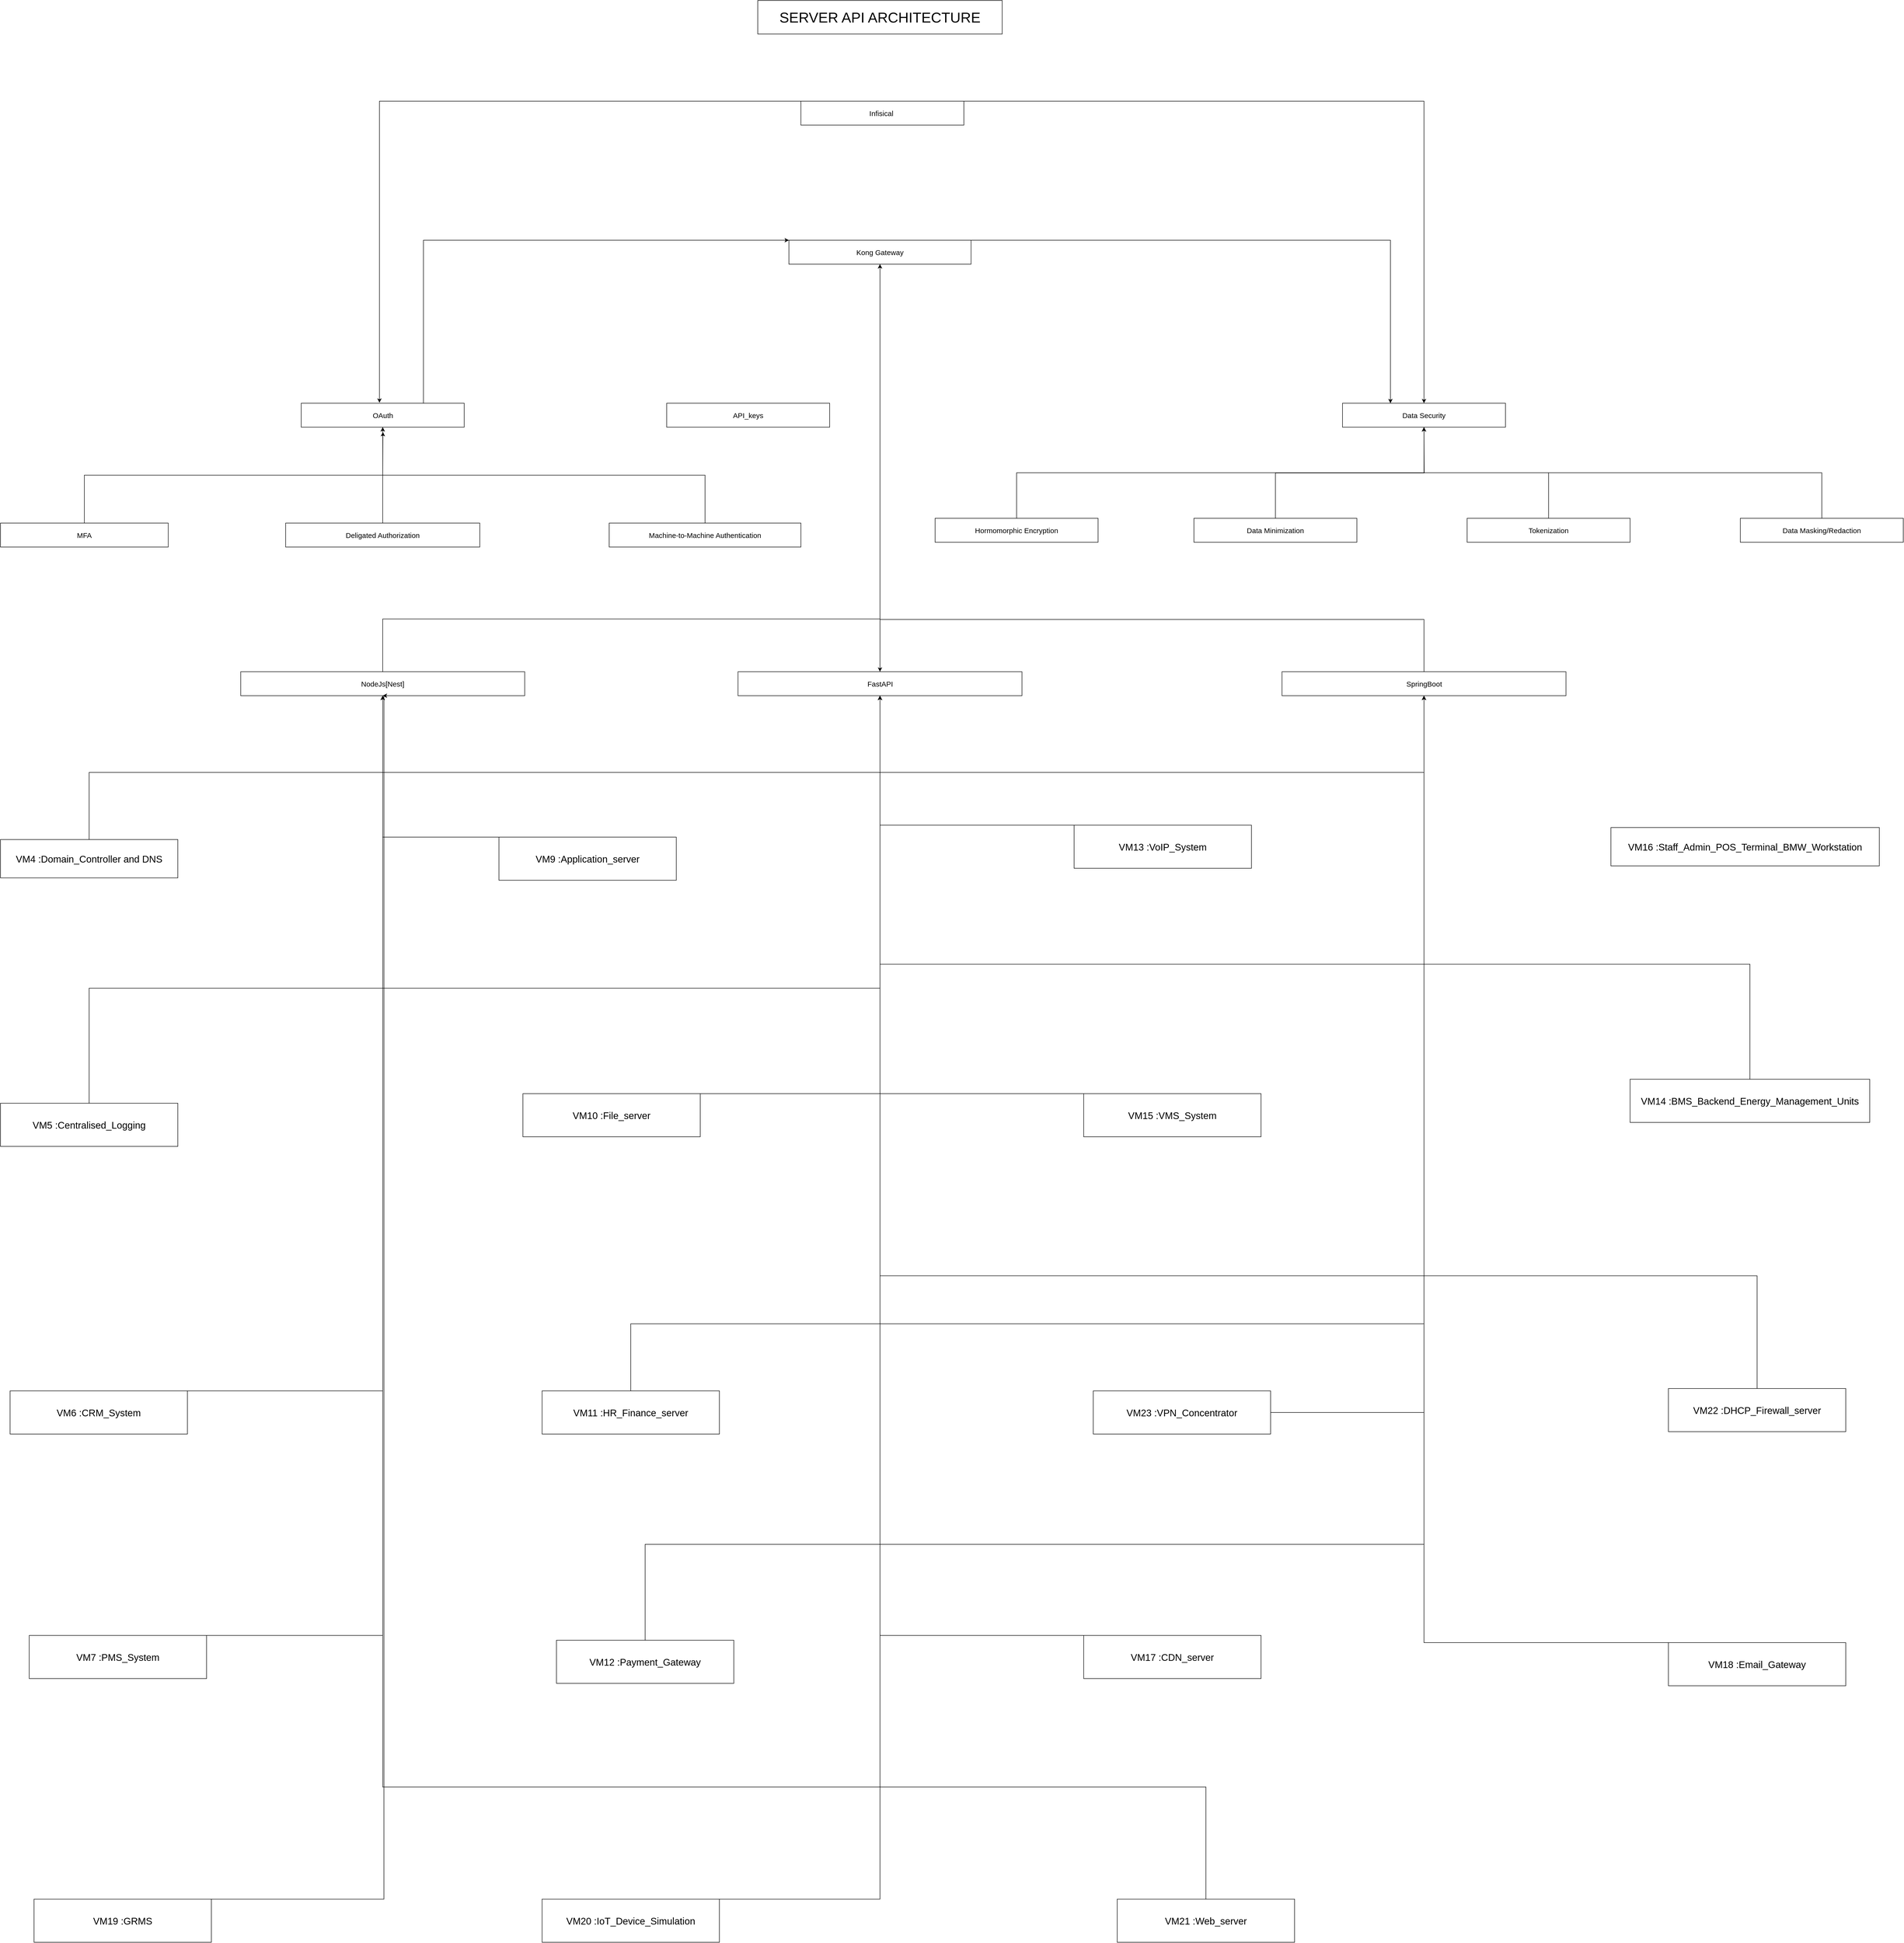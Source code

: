 <mxfile version="27.2.0">
  <diagram name="Page-1" id="-nH1kAzTB9PbNWMgyEK2">
    <mxGraphModel dx="3577" dy="3132" grid="1" gridSize="10" guides="1" tooltips="1" connect="1" arrows="1" fold="1" page="1" pageScale="1" pageWidth="1200" pageHeight="1600" math="0" shadow="0">
      <root>
        <mxCell id="0" />
        <mxCell id="1" parent="0" />
        <mxCell id="nj7pnRY6OBs8awpFFjLX-1" value="&lt;font style=&quot;font-size: 30px;&quot;&gt;SERVER API ARCHITECTURE&lt;/font&gt;" style="rounded=0;whiteSpace=wrap;html=1;" parent="1" vertex="1">
          <mxGeometry x="910" y="-740" width="510" height="70" as="geometry" />
        </mxCell>
        <mxCell id="4FP7RUKvT0NaYvnYmSyl-23" style="edgeStyle=orthogonalEdgeStyle;rounded=0;orthogonalLoop=1;jettySize=auto;html=1;exitX=0.5;exitY=0;exitDx=0;exitDy=0;entryX=0.5;entryY=1;entryDx=0;entryDy=0;" edge="1" parent="1" source="nj7pnRY6OBs8awpFFjLX-2" target="nj7pnRY6OBs8awpFFjLX-5">
          <mxGeometry relative="1" as="geometry">
            <mxPoint x="1170" y="490.003" as="targetPoint" />
            <mxPoint x="127.5" y="607.65" as="sourcePoint" />
            <Array as="points">
              <mxPoint x="128" y="550" />
              <mxPoint x="1165" y="550" />
            </Array>
          </mxGeometry>
        </mxCell>
        <mxCell id="nj7pnRY6OBs8awpFFjLX-2" value="&lt;font style=&quot;font-size: 15px;&quot;&gt;NodeJs[Nest]&lt;/font&gt;" style="rounded=0;whiteSpace=wrap;html=1;" parent="1" vertex="1">
          <mxGeometry x="-168.75" y="660" width="592.5" height="50" as="geometry" />
        </mxCell>
        <mxCell id="4FP7RUKvT0NaYvnYmSyl-22" style="edgeStyle=orthogonalEdgeStyle;rounded=0;orthogonalLoop=1;jettySize=auto;html=1;exitX=0.5;exitY=1;exitDx=0;exitDy=0;entryX=0.5;entryY=0;entryDx=0;entryDy=0;" edge="1" parent="1" source="nj7pnRY6OBs8awpFFjLX-5" target="4FP7RUKvT0NaYvnYmSyl-10">
          <mxGeometry relative="1" as="geometry" />
        </mxCell>
        <mxCell id="4FP7RUKvT0NaYvnYmSyl-26" style="edgeStyle=orthogonalEdgeStyle;rounded=0;orthogonalLoop=1;jettySize=auto;html=1;entryX=0.25;entryY=0;entryDx=0;entryDy=0;exitX=1;exitY=0;exitDx=0;exitDy=0;" edge="1" parent="1" source="nj7pnRY6OBs8awpFFjLX-5">
          <mxGeometry relative="1" as="geometry">
            <mxPoint x="1360" y="-240" as="sourcePoint" />
            <mxPoint x="2230" y="100" as="targetPoint" />
            <Array as="points">
              <mxPoint x="2230" y="-240" />
            </Array>
          </mxGeometry>
        </mxCell>
        <mxCell id="nj7pnRY6OBs8awpFFjLX-5" value="&lt;font style=&quot;font-size: 15px;&quot;&gt;Kong Gateway&lt;/font&gt;" style="rounded=0;whiteSpace=wrap;html=1;" parent="1" vertex="1">
          <mxGeometry x="975" y="-240" width="380" height="50" as="geometry" />
        </mxCell>
        <mxCell id="4FP7RUKvT0NaYvnYmSyl-25" style="edgeStyle=orthogonalEdgeStyle;rounded=0;orthogonalLoop=1;jettySize=auto;html=1;exitX=0.75;exitY=0;exitDx=0;exitDy=0;entryX=0;entryY=0;entryDx=0;entryDy=0;" edge="1" parent="1" source="nj7pnRY6OBs8awpFFjLX-6" target="nj7pnRY6OBs8awpFFjLX-5">
          <mxGeometry relative="1" as="geometry">
            <mxPoint x="790" y="-420" as="targetPoint" />
            <Array as="points">
              <mxPoint x="212" y="-240" />
            </Array>
          </mxGeometry>
        </mxCell>
        <mxCell id="nj7pnRY6OBs8awpFFjLX-6" value="&lt;font style=&quot;font-size: 15px;&quot;&gt;OAuth&lt;/font&gt;" style="rounded=0;whiteSpace=wrap;html=1;" parent="1" vertex="1">
          <mxGeometry x="-42.5" y="100" width="340" height="50" as="geometry" />
        </mxCell>
        <mxCell id="nj7pnRY6OBs8awpFFjLX-7" value="&lt;font style=&quot;font-size: 15px;&quot;&gt;API_keys&lt;/font&gt;" style="rounded=0;whiteSpace=wrap;html=1;" parent="1" vertex="1">
          <mxGeometry x="720" y="100" width="340" height="50" as="geometry" />
        </mxCell>
        <mxCell id="4FP7RUKvT0NaYvnYmSyl-21" style="edgeStyle=orthogonalEdgeStyle;rounded=0;orthogonalLoop=1;jettySize=auto;html=1;exitX=1;exitY=0;exitDx=0;exitDy=0;entryX=0.5;entryY=0;entryDx=0;entryDy=0;" edge="1" parent="1" source="4FP7RUKvT0NaYvnYmSyl-1" target="4FP7RUKvT0NaYvnYmSyl-5">
          <mxGeometry relative="1" as="geometry">
            <Array as="points">
              <mxPoint x="2300" y="-530" />
            </Array>
          </mxGeometry>
        </mxCell>
        <mxCell id="4FP7RUKvT0NaYvnYmSyl-1" value="&lt;font style=&quot;font-size: 15px;&quot;&gt;Infisical&amp;nbsp;&lt;/font&gt;" style="rounded=0;whiteSpace=wrap;html=1;" vertex="1" parent="1">
          <mxGeometry x="1000" y="-530" width="340" height="50" as="geometry" />
        </mxCell>
        <mxCell id="4FP7RUKvT0NaYvnYmSyl-12" style="edgeStyle=orthogonalEdgeStyle;rounded=0;orthogonalLoop=1;jettySize=auto;html=1;exitX=0.5;exitY=0;exitDx=0;exitDy=0;entryX=0.5;entryY=1;entryDx=0;entryDy=0;" edge="1" parent="1" source="4FP7RUKvT0NaYvnYmSyl-2" target="nj7pnRY6OBs8awpFFjLX-6">
          <mxGeometry relative="1" as="geometry" />
        </mxCell>
        <mxCell id="4FP7RUKvT0NaYvnYmSyl-2" value="&lt;font style=&quot;font-size: 15px;&quot;&gt;MFA&lt;/font&gt;" style="rounded=0;whiteSpace=wrap;html=1;" vertex="1" parent="1">
          <mxGeometry x="-670" y="350" width="350" height="50" as="geometry" />
        </mxCell>
        <mxCell id="4FP7RUKvT0NaYvnYmSyl-13" style="edgeStyle=orthogonalEdgeStyle;rounded=0;orthogonalLoop=1;jettySize=auto;html=1;exitX=0.5;exitY=0;exitDx=0;exitDy=0;" edge="1" parent="1" source="4FP7RUKvT0NaYvnYmSyl-3">
          <mxGeometry relative="1" as="geometry">
            <mxPoint x="127.882" y="160" as="targetPoint" />
          </mxGeometry>
        </mxCell>
        <mxCell id="4FP7RUKvT0NaYvnYmSyl-3" value="&lt;font style=&quot;font-size: 15px;&quot;&gt;Deligated Authorization&lt;/font&gt;" style="rounded=0;whiteSpace=wrap;html=1;" vertex="1" parent="1">
          <mxGeometry x="-75" y="350" width="405" height="50" as="geometry" />
        </mxCell>
        <mxCell id="4FP7RUKvT0NaYvnYmSyl-14" style="edgeStyle=orthogonalEdgeStyle;rounded=0;orthogonalLoop=1;jettySize=auto;html=1;exitX=0.5;exitY=0;exitDx=0;exitDy=0;entryX=0.5;entryY=1;entryDx=0;entryDy=0;" edge="1" parent="1" source="4FP7RUKvT0NaYvnYmSyl-4" target="nj7pnRY6OBs8awpFFjLX-6">
          <mxGeometry relative="1" as="geometry" />
        </mxCell>
        <mxCell id="4FP7RUKvT0NaYvnYmSyl-4" value="&lt;span style=&quot;font-size: 15px;&quot;&gt;Machine-to-Machine Authentication&lt;/span&gt;" style="rounded=0;whiteSpace=wrap;html=1;" vertex="1" parent="1">
          <mxGeometry x="600" y="350" width="400" height="50" as="geometry" />
        </mxCell>
        <mxCell id="4FP7RUKvT0NaYvnYmSyl-5" value="&lt;font style=&quot;font-size: 15px;&quot;&gt;Data Security&lt;/font&gt;" style="rounded=0;whiteSpace=wrap;html=1;" vertex="1" parent="1">
          <mxGeometry x="2130" y="100" width="340" height="50" as="geometry" />
        </mxCell>
        <mxCell id="4FP7RUKvT0NaYvnYmSyl-15" style="edgeStyle=orthogonalEdgeStyle;rounded=0;orthogonalLoop=1;jettySize=auto;html=1;exitX=0.5;exitY=0;exitDx=0;exitDy=0;entryX=0.5;entryY=1;entryDx=0;entryDy=0;" edge="1" parent="1" source="4FP7RUKvT0NaYvnYmSyl-6" target="4FP7RUKvT0NaYvnYmSyl-5">
          <mxGeometry relative="1" as="geometry" />
        </mxCell>
        <mxCell id="4FP7RUKvT0NaYvnYmSyl-6" value="&lt;font style=&quot;font-size: 15px;&quot;&gt;Hormomorphic Encryption&lt;/font&gt;" style="rounded=0;whiteSpace=wrap;html=1;" vertex="1" parent="1">
          <mxGeometry x="1280" y="340" width="340" height="50" as="geometry" />
        </mxCell>
        <mxCell id="4FP7RUKvT0NaYvnYmSyl-16" style="edgeStyle=orthogonalEdgeStyle;rounded=0;orthogonalLoop=1;jettySize=auto;html=1;exitX=0.5;exitY=0;exitDx=0;exitDy=0;" edge="1" parent="1" source="4FP7RUKvT0NaYvnYmSyl-7">
          <mxGeometry relative="1" as="geometry">
            <mxPoint x="2300" y="150" as="targetPoint" />
          </mxGeometry>
        </mxCell>
        <mxCell id="4FP7RUKvT0NaYvnYmSyl-7" value="&lt;font style=&quot;font-size: 15px;&quot;&gt;Data Minimization&lt;/font&gt;" style="rounded=0;whiteSpace=wrap;html=1;" vertex="1" parent="1">
          <mxGeometry x="1820" y="340" width="340" height="50" as="geometry" />
        </mxCell>
        <mxCell id="4FP7RUKvT0NaYvnYmSyl-17" style="edgeStyle=orthogonalEdgeStyle;rounded=0;orthogonalLoop=1;jettySize=auto;html=1;exitX=0.5;exitY=0;exitDx=0;exitDy=0;entryX=0.5;entryY=1;entryDx=0;entryDy=0;" edge="1" parent="1" source="4FP7RUKvT0NaYvnYmSyl-8" target="4FP7RUKvT0NaYvnYmSyl-5">
          <mxGeometry relative="1" as="geometry" />
        </mxCell>
        <mxCell id="4FP7RUKvT0NaYvnYmSyl-8" value="&lt;span style=&quot;font-size: 15px;&quot;&gt;Tokenization&lt;/span&gt;" style="rounded=0;whiteSpace=wrap;html=1;" vertex="1" parent="1">
          <mxGeometry x="2390" y="340" width="340" height="50" as="geometry" />
        </mxCell>
        <mxCell id="4FP7RUKvT0NaYvnYmSyl-18" style="edgeStyle=orthogonalEdgeStyle;rounded=0;orthogonalLoop=1;jettySize=auto;html=1;exitX=0.5;exitY=0;exitDx=0;exitDy=0;entryX=0.5;entryY=1;entryDx=0;entryDy=0;" edge="1" parent="1" source="4FP7RUKvT0NaYvnYmSyl-9" target="4FP7RUKvT0NaYvnYmSyl-5">
          <mxGeometry relative="1" as="geometry" />
        </mxCell>
        <mxCell id="4FP7RUKvT0NaYvnYmSyl-9" value="&lt;font style=&quot;font-size: 15px;&quot;&gt;Data Masking/Redaction&lt;/font&gt;" style="rounded=0;whiteSpace=wrap;html=1;" vertex="1" parent="1">
          <mxGeometry x="2960" y="340" width="340" height="50" as="geometry" />
        </mxCell>
        <mxCell id="4FP7RUKvT0NaYvnYmSyl-10" value="&lt;font style=&quot;font-size: 15px;&quot;&gt;FastAPI&lt;/font&gt;" style="rounded=0;whiteSpace=wrap;html=1;" vertex="1" parent="1">
          <mxGeometry x="868.75" y="660" width="592.5" height="50" as="geometry" />
        </mxCell>
        <mxCell id="4FP7RUKvT0NaYvnYmSyl-24" style="edgeStyle=orthogonalEdgeStyle;rounded=0;orthogonalLoop=1;jettySize=auto;html=1;exitX=0.5;exitY=0;exitDx=0;exitDy=0;entryX=0.5;entryY=1;entryDx=0;entryDy=0;" edge="1" parent="1" source="4FP7RUKvT0NaYvnYmSyl-11" target="nj7pnRY6OBs8awpFFjLX-5">
          <mxGeometry relative="1" as="geometry">
            <mxPoint x="1200" y="440" as="targetPoint" />
            <Array as="points">
              <mxPoint x="2300" y="551" />
              <mxPoint x="1165" y="551" />
            </Array>
          </mxGeometry>
        </mxCell>
        <mxCell id="4FP7RUKvT0NaYvnYmSyl-11" value="&lt;span style=&quot;font-size: 15px;&quot;&gt;SpringBoot&lt;/span&gt;" style="rounded=0;whiteSpace=wrap;html=1;" vertex="1" parent="1">
          <mxGeometry x="2003.75" y="660" width="592.5" height="50" as="geometry" />
        </mxCell>
        <mxCell id="4FP7RUKvT0NaYvnYmSyl-20" style="edgeStyle=orthogonalEdgeStyle;rounded=0;orthogonalLoop=1;jettySize=auto;html=1;exitX=0;exitY=0;exitDx=0;exitDy=0;entryX=0.48;entryY=-0.02;entryDx=0;entryDy=0;entryPerimeter=0;" edge="1" parent="1" source="4FP7RUKvT0NaYvnYmSyl-1" target="nj7pnRY6OBs8awpFFjLX-6">
          <mxGeometry relative="1" as="geometry">
            <Array as="points">
              <mxPoint x="121" y="-530" />
            </Array>
          </mxGeometry>
        </mxCell>
        <mxCell id="4FP7RUKvT0NaYvnYmSyl-70" style="edgeStyle=orthogonalEdgeStyle;rounded=0;orthogonalLoop=1;jettySize=auto;html=1;exitX=0.5;exitY=0;exitDx=0;exitDy=0;entryX=0.5;entryY=1;entryDx=0;entryDy=0;" edge="1" parent="1" source="4FP7RUKvT0NaYvnYmSyl-27" target="4FP7RUKvT0NaYvnYmSyl-11">
          <mxGeometry relative="1" as="geometry">
            <Array as="points">
              <mxPoint x="-485" y="870" />
              <mxPoint x="2300" y="870" />
            </Array>
          </mxGeometry>
        </mxCell>
        <mxCell id="4FP7RUKvT0NaYvnYmSyl-27" value="&lt;font style=&quot;font-size: 20px;&quot;&gt;VM4 :Domain_Controller and DNS&lt;/font&gt;" style="rounded=0;whiteSpace=wrap;html=1;" vertex="1" parent="1">
          <mxGeometry x="-670" y="1010" width="370" height="80" as="geometry" />
        </mxCell>
        <mxCell id="4FP7RUKvT0NaYvnYmSyl-55" style="edgeStyle=orthogonalEdgeStyle;rounded=0;orthogonalLoop=1;jettySize=auto;html=1;exitX=0.5;exitY=0;exitDx=0;exitDy=0;entryX=0.5;entryY=1;entryDx=0;entryDy=0;" edge="1" parent="1" source="4FP7RUKvT0NaYvnYmSyl-28" target="4FP7RUKvT0NaYvnYmSyl-10">
          <mxGeometry relative="1" as="geometry">
            <Array as="points">
              <mxPoint x="-485" y="1320" />
              <mxPoint x="1165" y="1320" />
            </Array>
          </mxGeometry>
        </mxCell>
        <mxCell id="4FP7RUKvT0NaYvnYmSyl-28" value="&lt;font style=&quot;font-size: 20px;&quot;&gt;VM5 :Centralised_Logging&lt;/font&gt;" style="rounded=0;whiteSpace=wrap;html=1;" vertex="1" parent="1">
          <mxGeometry x="-670" y="1560" width="370" height="90" as="geometry" />
        </mxCell>
        <mxCell id="4FP7RUKvT0NaYvnYmSyl-60" style="edgeStyle=orthogonalEdgeStyle;rounded=0;orthogonalLoop=1;jettySize=auto;html=1;exitX=1;exitY=0;exitDx=0;exitDy=0;entryX=0.5;entryY=1;entryDx=0;entryDy=0;" edge="1" parent="1" source="4FP7RUKvT0NaYvnYmSyl-29" target="nj7pnRY6OBs8awpFFjLX-2">
          <mxGeometry relative="1" as="geometry">
            <Array as="points">
              <mxPoint x="128" y="2160" />
            </Array>
          </mxGeometry>
        </mxCell>
        <mxCell id="4FP7RUKvT0NaYvnYmSyl-29" value="&lt;font style=&quot;font-size: 20px;&quot;&gt;VM6 :CRM_System&lt;/font&gt;" style="rounded=0;whiteSpace=wrap;html=1;" vertex="1" parent="1">
          <mxGeometry x="-650" y="2160" width="370" height="90" as="geometry" />
        </mxCell>
        <mxCell id="4FP7RUKvT0NaYvnYmSyl-62" style="edgeStyle=orthogonalEdgeStyle;rounded=0;orthogonalLoop=1;jettySize=auto;html=1;exitX=1;exitY=0;exitDx=0;exitDy=0;entryX=0.5;entryY=1;entryDx=0;entryDy=0;" edge="1" parent="1" source="4FP7RUKvT0NaYvnYmSyl-30" target="nj7pnRY6OBs8awpFFjLX-2">
          <mxGeometry relative="1" as="geometry">
            <Array as="points">
              <mxPoint x="128" y="2670" />
            </Array>
          </mxGeometry>
        </mxCell>
        <mxCell id="4FP7RUKvT0NaYvnYmSyl-30" value="&lt;font style=&quot;font-size: 20px;&quot;&gt;VM7 :PMS_System&lt;/font&gt;" style="rounded=0;whiteSpace=wrap;html=1;" vertex="1" parent="1">
          <mxGeometry x="-610" y="2670" width="370" height="90" as="geometry" />
        </mxCell>
        <mxCell id="4FP7RUKvT0NaYvnYmSyl-71" style="edgeStyle=orthogonalEdgeStyle;rounded=0;orthogonalLoop=1;jettySize=auto;html=1;exitX=0;exitY=0;exitDx=0;exitDy=0;entryX=0.5;entryY=1;entryDx=0;entryDy=0;" edge="1" parent="1" source="4FP7RUKvT0NaYvnYmSyl-34" target="nj7pnRY6OBs8awpFFjLX-2">
          <mxGeometry relative="1" as="geometry">
            <Array as="points">
              <mxPoint x="128" y="1005" />
            </Array>
          </mxGeometry>
        </mxCell>
        <mxCell id="4FP7RUKvT0NaYvnYmSyl-34" value="&lt;font style=&quot;font-size: 20px;&quot;&gt;VM9 :Application_server&lt;/font&gt;" style="rounded=0;whiteSpace=wrap;html=1;" vertex="1" parent="1">
          <mxGeometry x="370" y="1005" width="370" height="90" as="geometry" />
        </mxCell>
        <mxCell id="4FP7RUKvT0NaYvnYmSyl-51" style="edgeStyle=orthogonalEdgeStyle;rounded=0;orthogonalLoop=1;jettySize=auto;html=1;exitX=1;exitY=0;exitDx=0;exitDy=0;entryX=0.5;entryY=1;entryDx=0;entryDy=0;" edge="1" parent="1" source="4FP7RUKvT0NaYvnYmSyl-35" target="4FP7RUKvT0NaYvnYmSyl-10">
          <mxGeometry relative="1" as="geometry">
            <Array as="points">
              <mxPoint x="1165" y="1540" />
            </Array>
          </mxGeometry>
        </mxCell>
        <mxCell id="4FP7RUKvT0NaYvnYmSyl-35" value="&lt;font style=&quot;font-size: 20px;&quot;&gt;VM10 :File_server&lt;/font&gt;" style="rounded=0;whiteSpace=wrap;html=1;" vertex="1" parent="1">
          <mxGeometry x="420" y="1540" width="370" height="90" as="geometry" />
        </mxCell>
        <mxCell id="4FP7RUKvT0NaYvnYmSyl-67" style="edgeStyle=orthogonalEdgeStyle;rounded=0;orthogonalLoop=1;jettySize=auto;html=1;exitX=0.5;exitY=0;exitDx=0;exitDy=0;entryX=0.5;entryY=1;entryDx=0;entryDy=0;" edge="1" parent="1" source="4FP7RUKvT0NaYvnYmSyl-36" target="4FP7RUKvT0NaYvnYmSyl-11">
          <mxGeometry relative="1" as="geometry">
            <mxPoint x="2242" y="1830" as="targetPoint" />
            <Array as="points">
              <mxPoint x="645" y="2020" />
              <mxPoint x="2300" y="2020" />
            </Array>
          </mxGeometry>
        </mxCell>
        <mxCell id="4FP7RUKvT0NaYvnYmSyl-36" value="&lt;font style=&quot;font-size: 20px;&quot;&gt;VM11 :HR_Finance_server&lt;/font&gt;" style="rounded=0;whiteSpace=wrap;html=1;" vertex="1" parent="1">
          <mxGeometry x="460" y="2160" width="370" height="90" as="geometry" />
        </mxCell>
        <mxCell id="4FP7RUKvT0NaYvnYmSyl-68" style="edgeStyle=orthogonalEdgeStyle;rounded=0;orthogonalLoop=1;jettySize=auto;html=1;exitX=0.5;exitY=0;exitDx=0;exitDy=0;entryX=0.5;entryY=1;entryDx=0;entryDy=0;" edge="1" parent="1" source="4FP7RUKvT0NaYvnYmSyl-37" target="4FP7RUKvT0NaYvnYmSyl-11">
          <mxGeometry relative="1" as="geometry">
            <mxPoint x="2280" y="2440" as="targetPoint" />
            <Array as="points">
              <mxPoint x="675" y="2480" />
              <mxPoint x="2300" y="2480" />
            </Array>
          </mxGeometry>
        </mxCell>
        <mxCell id="4FP7RUKvT0NaYvnYmSyl-37" value="&lt;font style=&quot;font-size: 20px;&quot;&gt;VM12 :Payment_Gateway&lt;/font&gt;" style="rounded=0;whiteSpace=wrap;html=1;" vertex="1" parent="1">
          <mxGeometry x="490" y="2680" width="370" height="90" as="geometry" />
        </mxCell>
        <mxCell id="4FP7RUKvT0NaYvnYmSyl-53" style="edgeStyle=orthogonalEdgeStyle;rounded=0;orthogonalLoop=1;jettySize=auto;html=1;exitX=0;exitY=0;exitDx=0;exitDy=0;entryX=0.5;entryY=1;entryDx=0;entryDy=0;" edge="1" parent="1" source="4FP7RUKvT0NaYvnYmSyl-39" target="4FP7RUKvT0NaYvnYmSyl-10">
          <mxGeometry relative="1" as="geometry">
            <Array as="points">
              <mxPoint x="1165" y="980" />
            </Array>
          </mxGeometry>
        </mxCell>
        <mxCell id="4FP7RUKvT0NaYvnYmSyl-39" value="&lt;font style=&quot;font-size: 20px;&quot;&gt;VM13&lt;/font&gt;&lt;span style=&quot;font-size: 20px; background-color: transparent; color: light-dark(rgb(0, 0, 0), rgb(255, 255, 255));&quot;&gt;&amp;nbsp;:VoIP_System&lt;/span&gt;" style="rounded=0;whiteSpace=wrap;html=1;" vertex="1" parent="1">
          <mxGeometry x="1570" y="980" width="370" height="90" as="geometry" />
        </mxCell>
        <mxCell id="4FP7RUKvT0NaYvnYmSyl-52" style="edgeStyle=orthogonalEdgeStyle;rounded=0;orthogonalLoop=1;jettySize=auto;html=1;exitX=0;exitY=0;exitDx=0;exitDy=0;entryX=0.5;entryY=1;entryDx=0;entryDy=0;" edge="1" parent="1" source="4FP7RUKvT0NaYvnYmSyl-40" target="4FP7RUKvT0NaYvnYmSyl-10">
          <mxGeometry relative="1" as="geometry">
            <Array as="points">
              <mxPoint x="1165" y="1540" />
            </Array>
          </mxGeometry>
        </mxCell>
        <mxCell id="4FP7RUKvT0NaYvnYmSyl-40" value="&lt;font style=&quot;font-size: 20px;&quot;&gt;VM15 :VMS_System&lt;/font&gt;" style="rounded=0;whiteSpace=wrap;html=1;" vertex="1" parent="1">
          <mxGeometry x="1590" y="1540" width="370" height="90" as="geometry" />
        </mxCell>
        <mxCell id="4FP7RUKvT0NaYvnYmSyl-41" value="&lt;font style=&quot;font-size: 20px;&quot;&gt;VM17 :CDN_server&lt;/font&gt;" style="rounded=0;whiteSpace=wrap;html=1;" vertex="1" parent="1">
          <mxGeometry x="1590" y="2670" width="370" height="90" as="geometry" />
        </mxCell>
        <mxCell id="4FP7RUKvT0NaYvnYmSyl-64" style="edgeStyle=orthogonalEdgeStyle;rounded=0;orthogonalLoop=1;jettySize=auto;html=1;exitX=1;exitY=0.5;exitDx=0;exitDy=0;entryX=0.5;entryY=1;entryDx=0;entryDy=0;" edge="1" parent="1" source="4FP7RUKvT0NaYvnYmSyl-42" target="4FP7RUKvT0NaYvnYmSyl-11">
          <mxGeometry relative="1" as="geometry" />
        </mxCell>
        <mxCell id="4FP7RUKvT0NaYvnYmSyl-42" value="&lt;font style=&quot;font-size: 20px;&quot;&gt;VM23&lt;/font&gt;&lt;span style=&quot;font-size: 20px; background-color: transparent; color: light-dark(rgb(0, 0, 0), rgb(255, 255, 255));&quot;&gt;&amp;nbsp;:VPN_Concentrator&lt;/span&gt;" style="rounded=0;whiteSpace=wrap;html=1;" vertex="1" parent="1">
          <mxGeometry x="1610" y="2160" width="370" height="90" as="geometry" />
        </mxCell>
        <mxCell id="4FP7RUKvT0NaYvnYmSyl-63" style="edgeStyle=orthogonalEdgeStyle;rounded=0;orthogonalLoop=1;jettySize=auto;html=1;exitX=0;exitY=0;exitDx=0;exitDy=0;entryX=0.5;entryY=1;entryDx=0;entryDy=0;" edge="1" parent="1" source="4FP7RUKvT0NaYvnYmSyl-43" target="4FP7RUKvT0NaYvnYmSyl-11">
          <mxGeometry relative="1" as="geometry">
            <Array as="points">
              <mxPoint x="2300" y="2685" />
            </Array>
          </mxGeometry>
        </mxCell>
        <mxCell id="4FP7RUKvT0NaYvnYmSyl-43" value="&lt;font style=&quot;font-size: 20px;&quot;&gt;VM18&lt;/font&gt;&lt;span style=&quot;font-size: 20px; background-color: transparent; color: light-dark(rgb(0, 0, 0), rgb(255, 255, 255));&quot;&gt;&amp;nbsp;:Email_Gateway&lt;/span&gt;" style="rounded=0;whiteSpace=wrap;html=1;" vertex="1" parent="1">
          <mxGeometry x="2810" y="2685" width="370" height="90" as="geometry" />
        </mxCell>
        <mxCell id="4FP7RUKvT0NaYvnYmSyl-69" style="edgeStyle=orthogonalEdgeStyle;rounded=0;orthogonalLoop=1;jettySize=auto;html=1;exitX=1;exitY=0;exitDx=0;exitDy=0;entryX=0.5;entryY=1;entryDx=0;entryDy=0;" edge="1" parent="1" source="4FP7RUKvT0NaYvnYmSyl-44" target="nj7pnRY6OBs8awpFFjLX-2">
          <mxGeometry relative="1" as="geometry">
            <mxPoint x="130" y="3040" as="targetPoint" />
            <Array as="points">
              <mxPoint x="130" y="3220" />
              <mxPoint x="130" y="710" />
            </Array>
          </mxGeometry>
        </mxCell>
        <mxCell id="4FP7RUKvT0NaYvnYmSyl-44" value="&lt;font style=&quot;font-size: 20px;&quot;&gt;VM19 :GRMS&lt;/font&gt;" style="rounded=0;whiteSpace=wrap;html=1;" vertex="1" parent="1">
          <mxGeometry x="-600" y="3220" width="370" height="90" as="geometry" />
        </mxCell>
        <mxCell id="4FP7RUKvT0NaYvnYmSyl-57" style="edgeStyle=orthogonalEdgeStyle;rounded=0;orthogonalLoop=1;jettySize=auto;html=1;exitX=1;exitY=0;exitDx=0;exitDy=0;entryX=0.5;entryY=1;entryDx=0;entryDy=0;" edge="1" parent="1" source="4FP7RUKvT0NaYvnYmSyl-45" target="4FP7RUKvT0NaYvnYmSyl-10">
          <mxGeometry relative="1" as="geometry">
            <Array as="points">
              <mxPoint x="1165" y="3220" />
            </Array>
          </mxGeometry>
        </mxCell>
        <mxCell id="4FP7RUKvT0NaYvnYmSyl-45" value="&lt;span style=&quot;font-size: 20px;&quot;&gt;VM20 :IoT_Device_Simulation&lt;/span&gt;" style="rounded=0;whiteSpace=wrap;html=1;" vertex="1" parent="1">
          <mxGeometry x="460" y="3220" width="370" height="90" as="geometry" />
        </mxCell>
        <mxCell id="4FP7RUKvT0NaYvnYmSyl-65" style="edgeStyle=orthogonalEdgeStyle;rounded=0;orthogonalLoop=1;jettySize=auto;html=1;exitX=0.5;exitY=0;exitDx=0;exitDy=0;entryX=0.5;entryY=1;entryDx=0;entryDy=0;" edge="1" parent="1" source="4FP7RUKvT0NaYvnYmSyl-46" target="nj7pnRY6OBs8awpFFjLX-2">
          <mxGeometry relative="1" as="geometry">
            <mxPoint x="86" y="2750" as="targetPoint" />
            <Array as="points">
              <mxPoint x="1845" y="2986" />
              <mxPoint x="128" y="2986" />
            </Array>
          </mxGeometry>
        </mxCell>
        <mxCell id="4FP7RUKvT0NaYvnYmSyl-46" value="&lt;font style=&quot;font-size: 20px;&quot;&gt;VM21 :Web_server&lt;/font&gt;" style="rounded=0;whiteSpace=wrap;html=1;" vertex="1" parent="1">
          <mxGeometry x="1660" y="3220" width="370" height="90" as="geometry" />
        </mxCell>
        <mxCell id="4FP7RUKvT0NaYvnYmSyl-54" style="edgeStyle=orthogonalEdgeStyle;rounded=0;orthogonalLoop=1;jettySize=auto;html=1;exitX=0.5;exitY=0;exitDx=0;exitDy=0;entryX=0.5;entryY=1;entryDx=0;entryDy=0;" edge="1" parent="1" source="4FP7RUKvT0NaYvnYmSyl-48" target="4FP7RUKvT0NaYvnYmSyl-10">
          <mxGeometry relative="1" as="geometry">
            <Array as="points">
              <mxPoint x="2980" y="1270" />
              <mxPoint x="1165" y="1270" />
            </Array>
          </mxGeometry>
        </mxCell>
        <mxCell id="4FP7RUKvT0NaYvnYmSyl-48" value="&lt;font style=&quot;font-size: 20px;&quot;&gt;VM14 :BMS_Backend_Energy_Management_Units&lt;/font&gt;" style="rounded=0;whiteSpace=wrap;html=1;" vertex="1" parent="1">
          <mxGeometry x="2730" y="1510" width="500" height="90" as="geometry" />
        </mxCell>
        <mxCell id="4FP7RUKvT0NaYvnYmSyl-49" value="&lt;font style=&quot;font-size: 20px;&quot;&gt;VM16 :Staff_Admin_POS_Terminal_BMW_Workstation&lt;/font&gt;" style="rounded=0;whiteSpace=wrap;html=1;" vertex="1" parent="1">
          <mxGeometry x="2690" y="985" width="560" height="80" as="geometry" />
        </mxCell>
        <mxCell id="4FP7RUKvT0NaYvnYmSyl-59" style="edgeStyle=orthogonalEdgeStyle;rounded=0;orthogonalLoop=1;jettySize=auto;html=1;exitX=0.5;exitY=0;exitDx=0;exitDy=0;entryX=0.5;entryY=1;entryDx=0;entryDy=0;" edge="1" parent="1" source="4FP7RUKvT0NaYvnYmSyl-50" target="4FP7RUKvT0NaYvnYmSyl-10">
          <mxGeometry relative="1" as="geometry">
            <Array as="points">
              <mxPoint x="2995" y="1920" />
              <mxPoint x="1165" y="1920" />
            </Array>
          </mxGeometry>
        </mxCell>
        <mxCell id="4FP7RUKvT0NaYvnYmSyl-50" value="&lt;font style=&quot;font-size: 20px;&quot;&gt;VM22 :DHCP_Firewall_server&lt;/font&gt;" style="rounded=0;whiteSpace=wrap;html=1;" vertex="1" parent="1">
          <mxGeometry x="2810" y="2155" width="370" height="90" as="geometry" />
        </mxCell>
        <mxCell id="4FP7RUKvT0NaYvnYmSyl-58" style="edgeStyle=orthogonalEdgeStyle;rounded=0;orthogonalLoop=1;jettySize=auto;html=1;exitX=0;exitY=0;exitDx=0;exitDy=0;entryX=0.5;entryY=1;entryDx=0;entryDy=0;" edge="1" parent="1" source="4FP7RUKvT0NaYvnYmSyl-41" target="4FP7RUKvT0NaYvnYmSyl-10">
          <mxGeometry relative="1" as="geometry">
            <mxPoint x="1290" y="810" as="targetPoint" />
            <Array as="points">
              <mxPoint x="1165" y="2670" />
            </Array>
          </mxGeometry>
        </mxCell>
      </root>
    </mxGraphModel>
  </diagram>
</mxfile>
